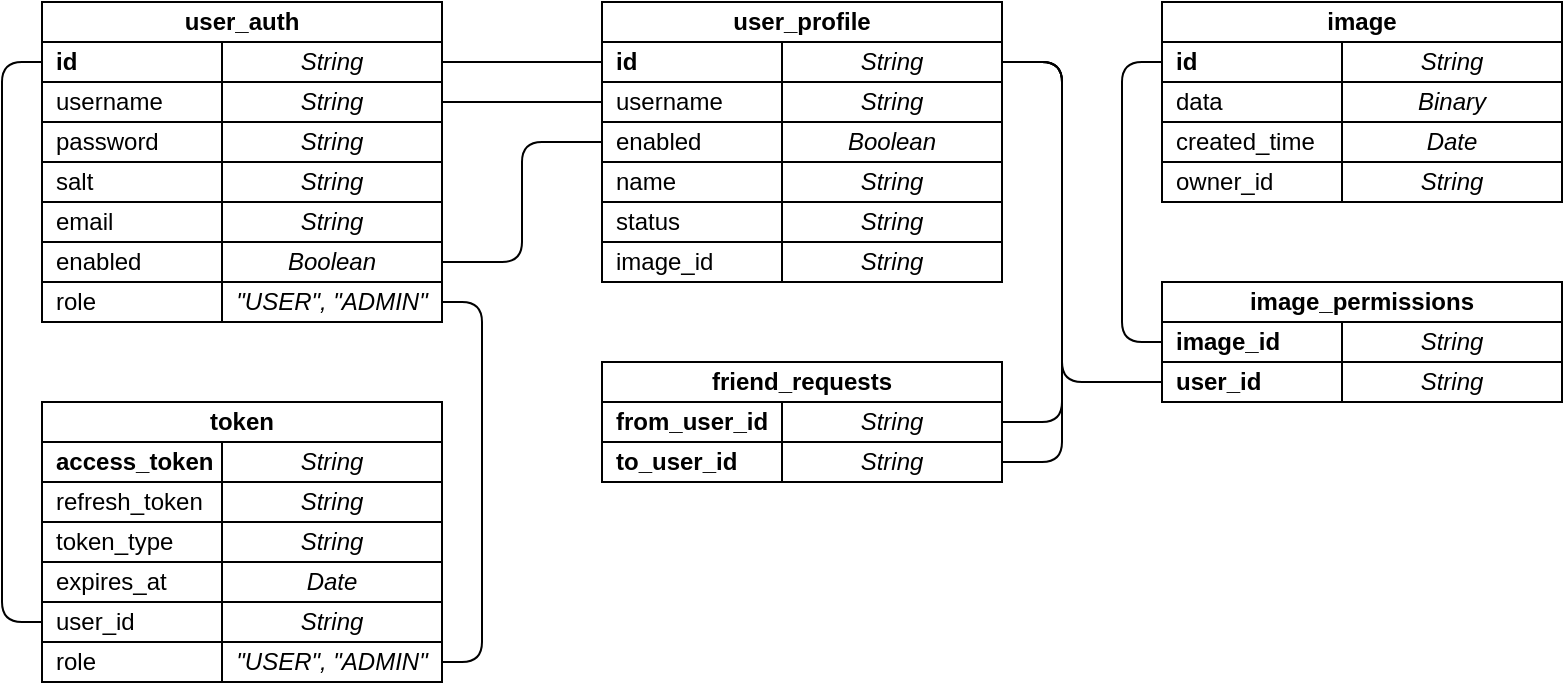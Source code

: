 <mxfile version="20.3.0" type="device"><diagram id="skyB6q6BRRAA29wVL2xn" name="Страница 1"><mxGraphModel dx="948" dy="544" grid="1" gridSize="10" guides="1" tooltips="1" connect="1" arrows="1" fold="1" page="1" pageScale="1" pageWidth="827" pageHeight="1169" math="0" shadow="0"><root><mxCell id="0"/><mxCell id="1" parent="0"/><mxCell id="R0LKcXxf1loNDlZdEOaP-101" style="edgeStyle=orthogonalEdgeStyle;rounded=1;orthogonalLoop=1;jettySize=auto;html=1;exitX=0;exitY=0.5;exitDx=0;exitDy=0;entryX=0;entryY=0.5;entryDx=0;entryDy=0;endArrow=none;endFill=0;" edge="1" parent="1" source="o3dYbopEb7aljcyI0qQh-1" target="R0LKcXxf1loNDlZdEOaP-94"><mxGeometry relative="1" as="geometry"/></mxCell><mxCell id="o3dYbopEb7aljcyI0qQh-1" value="&lt;b&gt;id&lt;/b&gt;" style="rounded=0;whiteSpace=wrap;html=1;align=left;spacingLeft=5;" parent="1" vertex="1"><mxGeometry x="200" y="220" width="90" height="20" as="geometry"/></mxCell><mxCell id="R0LKcXxf1loNDlZdEOaP-77" style="edgeStyle=orthogonalEdgeStyle;rounded=1;orthogonalLoop=1;jettySize=auto;html=1;exitX=1;exitY=0.5;exitDx=0;exitDy=0;entryX=0;entryY=0.5;entryDx=0;entryDy=0;endArrow=none;endFill=0;" edge="1" parent="1" source="R0LKcXxf1loNDlZdEOaP-4" target="R0LKcXxf1loNDlZdEOaP-17"><mxGeometry relative="1" as="geometry"/></mxCell><mxCell id="R0LKcXxf1loNDlZdEOaP-4" value="String" style="rounded=0;whiteSpace=wrap;html=1;spacingLeft=0;fontStyle=2" vertex="1" parent="1"><mxGeometry x="290" y="220" width="110" height="20" as="geometry"/></mxCell><mxCell id="R0LKcXxf1loNDlZdEOaP-5" value="username" style="rounded=0;whiteSpace=wrap;html=1;align=left;spacingLeft=5;" vertex="1" parent="1"><mxGeometry x="200" y="240" width="90" height="20" as="geometry"/></mxCell><mxCell id="R0LKcXxf1loNDlZdEOaP-78" style="edgeStyle=orthogonalEdgeStyle;rounded=1;orthogonalLoop=1;jettySize=auto;html=1;exitX=1;exitY=0.5;exitDx=0;exitDy=0;entryX=0;entryY=0.5;entryDx=0;entryDy=0;endArrow=none;endFill=0;" edge="1" parent="1" source="R0LKcXxf1loNDlZdEOaP-6" target="R0LKcXxf1loNDlZdEOaP-19"><mxGeometry relative="1" as="geometry"/></mxCell><mxCell id="R0LKcXxf1loNDlZdEOaP-6" value="String" style="rounded=0;whiteSpace=wrap;html=1;spacingLeft=0;fontStyle=2" vertex="1" parent="1"><mxGeometry x="290" y="240" width="110" height="20" as="geometry"/></mxCell><mxCell id="R0LKcXxf1loNDlZdEOaP-7" value="password" style="rounded=0;whiteSpace=wrap;html=1;align=left;spacingLeft=5;" vertex="1" parent="1"><mxGeometry x="200" y="260" width="90" height="20" as="geometry"/></mxCell><mxCell id="R0LKcXxf1loNDlZdEOaP-8" value="String" style="rounded=0;whiteSpace=wrap;html=1;spacingLeft=0;fontStyle=2" vertex="1" parent="1"><mxGeometry x="290" y="260" width="110" height="20" as="geometry"/></mxCell><mxCell id="R0LKcXxf1loNDlZdEOaP-9" value="salt" style="rounded=0;whiteSpace=wrap;html=1;align=left;spacingLeft=5;" vertex="1" parent="1"><mxGeometry x="200" y="280" width="90" height="20" as="geometry"/></mxCell><mxCell id="R0LKcXxf1loNDlZdEOaP-10" value="String" style="rounded=0;whiteSpace=wrap;html=1;spacingLeft=0;fontStyle=2" vertex="1" parent="1"><mxGeometry x="290" y="280" width="110" height="20" as="geometry"/></mxCell><mxCell id="R0LKcXxf1loNDlZdEOaP-11" value="email" style="rounded=0;whiteSpace=wrap;html=1;align=left;spacingLeft=5;" vertex="1" parent="1"><mxGeometry x="200" y="300" width="90" height="20" as="geometry"/></mxCell><mxCell id="R0LKcXxf1loNDlZdEOaP-12" value="String" style="rounded=0;whiteSpace=wrap;html=1;spacingLeft=0;fontStyle=2" vertex="1" parent="1"><mxGeometry x="290" y="300" width="110" height="20" as="geometry"/></mxCell><mxCell id="R0LKcXxf1loNDlZdEOaP-13" value="enabled" style="rounded=0;whiteSpace=wrap;html=1;align=left;spacingLeft=5;" vertex="1" parent="1"><mxGeometry x="200" y="320" width="90" height="20" as="geometry"/></mxCell><mxCell id="R0LKcXxf1loNDlZdEOaP-79" style="edgeStyle=orthogonalEdgeStyle;rounded=1;orthogonalLoop=1;jettySize=auto;html=1;exitX=1;exitY=0.5;exitDx=0;exitDy=0;entryX=0;entryY=0.5;entryDx=0;entryDy=0;endArrow=none;endFill=0;" edge="1" parent="1" source="R0LKcXxf1loNDlZdEOaP-14" target="R0LKcXxf1loNDlZdEOaP-21"><mxGeometry relative="1" as="geometry"/></mxCell><mxCell id="R0LKcXxf1loNDlZdEOaP-14" value="Boolean" style="rounded=0;whiteSpace=wrap;html=1;spacingLeft=0;fontStyle=2" vertex="1" parent="1"><mxGeometry x="290" y="320" width="110" height="20" as="geometry"/></mxCell><mxCell id="R0LKcXxf1loNDlZdEOaP-15" value="role" style="rounded=0;whiteSpace=wrap;html=1;align=left;spacingLeft=5;" vertex="1" parent="1"><mxGeometry x="200" y="340" width="90" height="20" as="geometry"/></mxCell><mxCell id="R0LKcXxf1loNDlZdEOaP-102" style="edgeStyle=orthogonalEdgeStyle;rounded=1;orthogonalLoop=1;jettySize=auto;html=1;exitX=1;exitY=0.5;exitDx=0;exitDy=0;entryX=1;entryY=0.5;entryDx=0;entryDy=0;endArrow=none;endFill=0;" edge="1" parent="1" source="R0LKcXxf1loNDlZdEOaP-16" target="R0LKcXxf1loNDlZdEOaP-99"><mxGeometry relative="1" as="geometry"><Array as="points"><mxPoint x="420" y="350"/><mxPoint x="420" y="530"/></Array></mxGeometry></mxCell><mxCell id="R0LKcXxf1loNDlZdEOaP-16" value="&quot;USER&quot;, &quot;ADMIN&quot;" style="rounded=0;whiteSpace=wrap;html=1;spacingLeft=0;fontStyle=2" vertex="1" parent="1"><mxGeometry x="290" y="340" width="110" height="20" as="geometry"/></mxCell><mxCell id="R0LKcXxf1loNDlZdEOaP-17" value="&lt;b&gt;id&lt;/b&gt;" style="rounded=0;whiteSpace=wrap;html=1;align=left;spacingLeft=5;" vertex="1" parent="1"><mxGeometry x="480" y="220" width="90" height="20" as="geometry"/></mxCell><mxCell id="R0LKcXxf1loNDlZdEOaP-83" style="edgeStyle=orthogonalEdgeStyle;rounded=1;orthogonalLoop=1;jettySize=auto;html=1;exitX=1;exitY=0.5;exitDx=0;exitDy=0;entryX=0;entryY=0.5;entryDx=0;entryDy=0;endArrow=none;endFill=0;" edge="1" parent="1" source="R0LKcXxf1loNDlZdEOaP-18" target="R0LKcXxf1loNDlZdEOaP-70"><mxGeometry relative="1" as="geometry"><Array as="points"><mxPoint x="710" y="230"/><mxPoint x="710" y="390"/></Array></mxGeometry></mxCell><mxCell id="R0LKcXxf1loNDlZdEOaP-84" style="edgeStyle=orthogonalEdgeStyle;rounded=1;orthogonalLoop=1;jettySize=auto;html=1;exitX=1;exitY=0.5;exitDx=0;exitDy=0;entryX=1;entryY=0.5;entryDx=0;entryDy=0;endArrow=none;endFill=0;" edge="1" parent="1" source="R0LKcXxf1loNDlZdEOaP-18" target="R0LKcXxf1loNDlZdEOaP-34"><mxGeometry relative="1" as="geometry"><Array as="points"><mxPoint x="710" y="230"/><mxPoint x="710" y="410"/></Array></mxGeometry></mxCell><mxCell id="R0LKcXxf1loNDlZdEOaP-85" style="edgeStyle=orthogonalEdgeStyle;rounded=1;orthogonalLoop=1;jettySize=auto;html=1;exitX=1;exitY=0.5;exitDx=0;exitDy=0;entryX=1;entryY=0.5;entryDx=0;entryDy=0;endArrow=none;endFill=0;" edge="1" parent="1" source="R0LKcXxf1loNDlZdEOaP-18" target="R0LKcXxf1loNDlZdEOaP-47"><mxGeometry relative="1" as="geometry"><Array as="points"><mxPoint x="710" y="230"/><mxPoint x="710" y="430"/></Array></mxGeometry></mxCell><mxCell id="R0LKcXxf1loNDlZdEOaP-18" value="String" style="rounded=0;whiteSpace=wrap;html=1;spacingLeft=0;fontStyle=2" vertex="1" parent="1"><mxGeometry x="570" y="220" width="110" height="20" as="geometry"/></mxCell><mxCell id="R0LKcXxf1loNDlZdEOaP-19" value="username" style="rounded=0;whiteSpace=wrap;html=1;align=left;spacingLeft=5;" vertex="1" parent="1"><mxGeometry x="480" y="240" width="90" height="20" as="geometry"/></mxCell><mxCell id="R0LKcXxf1loNDlZdEOaP-20" value="String" style="rounded=0;whiteSpace=wrap;html=1;spacingLeft=0;fontStyle=2" vertex="1" parent="1"><mxGeometry x="570" y="240" width="110" height="20" as="geometry"/></mxCell><mxCell id="R0LKcXxf1loNDlZdEOaP-21" value="enabled&lt;span style=&quot;white-space: pre;&quot;&gt;&#9;&lt;/span&gt;&lt;span style=&quot;white-space: pre;&quot;&gt;&#9;&lt;/span&gt;" style="rounded=0;whiteSpace=wrap;html=1;align=left;spacingLeft=5;" vertex="1" parent="1"><mxGeometry x="480" y="260" width="90" height="20" as="geometry"/></mxCell><mxCell id="R0LKcXxf1loNDlZdEOaP-22" value="Boolean" style="rounded=0;whiteSpace=wrap;html=1;spacingLeft=0;fontStyle=2" vertex="1" parent="1"><mxGeometry x="570" y="260" width="110" height="20" as="geometry"/></mxCell><mxCell id="R0LKcXxf1loNDlZdEOaP-23" value="name" style="rounded=0;whiteSpace=wrap;html=1;align=left;spacingLeft=5;" vertex="1" parent="1"><mxGeometry x="480" y="280" width="90" height="20" as="geometry"/></mxCell><mxCell id="R0LKcXxf1loNDlZdEOaP-24" value="String" style="rounded=0;whiteSpace=wrap;html=1;spacingLeft=0;fontStyle=2" vertex="1" parent="1"><mxGeometry x="570" y="280" width="110" height="20" as="geometry"/></mxCell><mxCell id="R0LKcXxf1loNDlZdEOaP-25" value="status" style="rounded=0;whiteSpace=wrap;html=1;align=left;spacingLeft=5;" vertex="1" parent="1"><mxGeometry x="480" y="300" width="90" height="20" as="geometry"/></mxCell><mxCell id="R0LKcXxf1loNDlZdEOaP-26" value="String" style="rounded=0;whiteSpace=wrap;html=1;spacingLeft=0;fontStyle=2" vertex="1" parent="1"><mxGeometry x="570" y="300" width="110" height="20" as="geometry"/></mxCell><mxCell id="R0LKcXxf1loNDlZdEOaP-27" value="image_id" style="rounded=0;whiteSpace=wrap;html=1;align=left;spacingLeft=5;" vertex="1" parent="1"><mxGeometry x="480" y="320" width="90" height="20" as="geometry"/></mxCell><mxCell id="R0LKcXxf1loNDlZdEOaP-28" value="String" style="rounded=0;whiteSpace=wrap;html=1;spacingLeft=0;fontStyle=2" vertex="1" parent="1"><mxGeometry x="570" y="320" width="110" height="20" as="geometry"/></mxCell><mxCell id="R0LKcXxf1loNDlZdEOaP-31" value="user_auth" style="rounded=0;whiteSpace=wrap;html=1;fontStyle=1" vertex="1" parent="1"><mxGeometry x="200" y="200" width="200" height="20" as="geometry"/></mxCell><mxCell id="R0LKcXxf1loNDlZdEOaP-32" value="user_profile" style="rounded=0;whiteSpace=wrap;html=1;fontStyle=1" vertex="1" parent="1"><mxGeometry x="480" y="200" width="200" height="20" as="geometry"/></mxCell><mxCell id="R0LKcXxf1loNDlZdEOaP-33" value="&lt;b&gt;from_user_id&lt;/b&gt;" style="rounded=0;whiteSpace=wrap;html=1;align=left;spacingLeft=5;" vertex="1" parent="1"><mxGeometry x="480" y="400" width="90" height="20" as="geometry"/></mxCell><mxCell id="R0LKcXxf1loNDlZdEOaP-34" value="String" style="rounded=0;whiteSpace=wrap;html=1;spacingLeft=0;fontStyle=2" vertex="1" parent="1"><mxGeometry x="570" y="400" width="110" height="20" as="geometry"/></mxCell><mxCell id="R0LKcXxf1loNDlZdEOaP-45" value="friend_requests" style="rounded=0;whiteSpace=wrap;html=1;fontStyle=1" vertex="1" parent="1"><mxGeometry x="480" y="380" width="200" height="20" as="geometry"/></mxCell><mxCell id="R0LKcXxf1loNDlZdEOaP-46" value="&lt;b&gt;to_user_id&lt;/b&gt;" style="rounded=0;whiteSpace=wrap;html=1;align=left;spacingLeft=5;" vertex="1" parent="1"><mxGeometry x="480" y="420" width="90" height="20" as="geometry"/></mxCell><mxCell id="R0LKcXxf1loNDlZdEOaP-47" value="String" style="rounded=0;whiteSpace=wrap;html=1;spacingLeft=0;fontStyle=2" vertex="1" parent="1"><mxGeometry x="570" y="420" width="110" height="20" as="geometry"/></mxCell><mxCell id="R0LKcXxf1loNDlZdEOaP-80" style="edgeStyle=orthogonalEdgeStyle;rounded=1;orthogonalLoop=1;jettySize=auto;html=1;exitX=0;exitY=0.5;exitDx=0;exitDy=0;entryX=0;entryY=0.5;entryDx=0;entryDy=0;endArrow=none;endFill=0;" edge="1" parent="1" source="R0LKcXxf1loNDlZdEOaP-48" target="R0LKcXxf1loNDlZdEOaP-61"><mxGeometry relative="1" as="geometry"><Array as="points"><mxPoint x="740" y="230"/><mxPoint x="740" y="370"/></Array></mxGeometry></mxCell><mxCell id="R0LKcXxf1loNDlZdEOaP-48" value="&lt;b&gt;id&lt;/b&gt;" style="rounded=0;whiteSpace=wrap;html=1;align=left;spacingLeft=5;" vertex="1" parent="1"><mxGeometry x="760" y="220" width="90" height="20" as="geometry"/></mxCell><mxCell id="R0LKcXxf1loNDlZdEOaP-49" value="String" style="rounded=0;whiteSpace=wrap;html=1;spacingLeft=0;fontStyle=2" vertex="1" parent="1"><mxGeometry x="850" y="220" width="110" height="20" as="geometry"/></mxCell><mxCell id="R0LKcXxf1loNDlZdEOaP-50" value="data" style="rounded=0;whiteSpace=wrap;html=1;align=left;spacingLeft=5;" vertex="1" parent="1"><mxGeometry x="760" y="240" width="90" height="20" as="geometry"/></mxCell><mxCell id="R0LKcXxf1loNDlZdEOaP-51" value="Binary" style="rounded=0;whiteSpace=wrap;html=1;spacingLeft=0;fontStyle=2" vertex="1" parent="1"><mxGeometry x="850" y="240" width="110" height="20" as="geometry"/></mxCell><mxCell id="R0LKcXxf1loNDlZdEOaP-52" value="created_time" style="rounded=0;whiteSpace=wrap;html=1;align=left;spacingLeft=5;" vertex="1" parent="1"><mxGeometry x="760" y="260" width="90" height="20" as="geometry"/></mxCell><mxCell id="R0LKcXxf1loNDlZdEOaP-53" value="Date" style="rounded=0;whiteSpace=wrap;html=1;spacingLeft=0;fontStyle=2" vertex="1" parent="1"><mxGeometry x="850" y="260" width="110" height="20" as="geometry"/></mxCell><mxCell id="R0LKcXxf1loNDlZdEOaP-54" value="owner_id" style="rounded=0;whiteSpace=wrap;html=1;align=left;spacingLeft=5;" vertex="1" parent="1"><mxGeometry x="760" y="280" width="90" height="20" as="geometry"/></mxCell><mxCell id="R0LKcXxf1loNDlZdEOaP-55" value="String" style="rounded=0;whiteSpace=wrap;html=1;spacingLeft=0;fontStyle=2" vertex="1" parent="1"><mxGeometry x="850" y="280" width="110" height="20" as="geometry"/></mxCell><mxCell id="R0LKcXxf1loNDlZdEOaP-60" value="image" style="rounded=0;whiteSpace=wrap;html=1;fontStyle=1" vertex="1" parent="1"><mxGeometry x="760" y="200" width="200" height="20" as="geometry"/></mxCell><mxCell id="R0LKcXxf1loNDlZdEOaP-61" value="&lt;b&gt;image_id&lt;/b&gt;" style="rounded=0;whiteSpace=wrap;html=1;align=left;spacingLeft=5;" vertex="1" parent="1"><mxGeometry x="760" y="360" width="90" height="20" as="geometry"/></mxCell><mxCell id="R0LKcXxf1loNDlZdEOaP-62" value="String" style="rounded=0;whiteSpace=wrap;html=1;spacingLeft=0;fontStyle=2" vertex="1" parent="1"><mxGeometry x="850" y="360" width="110" height="20" as="geometry"/></mxCell><mxCell id="R0LKcXxf1loNDlZdEOaP-69" value="image_permissions" style="rounded=0;whiteSpace=wrap;html=1;fontStyle=1" vertex="1" parent="1"><mxGeometry x="760" y="340" width="200" height="20" as="geometry"/></mxCell><mxCell id="R0LKcXxf1loNDlZdEOaP-70" value="&lt;b&gt;user_id&lt;/b&gt;" style="rounded=0;whiteSpace=wrap;html=1;align=left;spacingLeft=5;" vertex="1" parent="1"><mxGeometry x="760" y="380" width="90" height="20" as="geometry"/></mxCell><mxCell id="R0LKcXxf1loNDlZdEOaP-71" value="String" style="rounded=0;whiteSpace=wrap;html=1;spacingLeft=0;fontStyle=2" vertex="1" parent="1"><mxGeometry x="850" y="380" width="110" height="20" as="geometry"/></mxCell><mxCell id="R0LKcXxf1loNDlZdEOaP-86" value="&lt;b&gt;access_token&lt;/b&gt;" style="rounded=0;whiteSpace=wrap;html=1;align=left;spacingLeft=5;" vertex="1" parent="1"><mxGeometry x="200" y="420" width="90" height="20" as="geometry"/></mxCell><mxCell id="R0LKcXxf1loNDlZdEOaP-87" value="String" style="rounded=0;whiteSpace=wrap;html=1;spacingLeft=0;fontStyle=2" vertex="1" parent="1"><mxGeometry x="290" y="420" width="110" height="20" as="geometry"/></mxCell><mxCell id="R0LKcXxf1loNDlZdEOaP-88" value="refresh_token" style="rounded=0;whiteSpace=wrap;html=1;align=left;spacingLeft=5;" vertex="1" parent="1"><mxGeometry x="200" y="440" width="90" height="20" as="geometry"/></mxCell><mxCell id="R0LKcXxf1loNDlZdEOaP-89" value="String" style="rounded=0;whiteSpace=wrap;html=1;spacingLeft=0;fontStyle=2" vertex="1" parent="1"><mxGeometry x="290" y="440" width="110" height="20" as="geometry"/></mxCell><mxCell id="R0LKcXxf1loNDlZdEOaP-90" value="token_type" style="rounded=0;whiteSpace=wrap;html=1;align=left;spacingLeft=5;" vertex="1" parent="1"><mxGeometry x="200" y="460" width="90" height="20" as="geometry"/></mxCell><mxCell id="R0LKcXxf1loNDlZdEOaP-91" value="String" style="rounded=0;whiteSpace=wrap;html=1;spacingLeft=0;fontStyle=2" vertex="1" parent="1"><mxGeometry x="290" y="460" width="110" height="20" as="geometry"/></mxCell><mxCell id="R0LKcXxf1loNDlZdEOaP-92" value="expires_at" style="rounded=0;whiteSpace=wrap;html=1;align=left;spacingLeft=5;" vertex="1" parent="1"><mxGeometry x="200" y="480" width="90" height="20" as="geometry"/></mxCell><mxCell id="R0LKcXxf1loNDlZdEOaP-93" value="Date" style="rounded=0;whiteSpace=wrap;html=1;spacingLeft=0;fontStyle=2" vertex="1" parent="1"><mxGeometry x="290" y="480" width="110" height="20" as="geometry"/></mxCell><mxCell id="R0LKcXxf1loNDlZdEOaP-94" value="user_id" style="rounded=0;whiteSpace=wrap;html=1;align=left;spacingLeft=5;" vertex="1" parent="1"><mxGeometry x="200" y="500" width="90" height="20" as="geometry"/></mxCell><mxCell id="R0LKcXxf1loNDlZdEOaP-95" value="String" style="rounded=0;whiteSpace=wrap;html=1;spacingLeft=0;fontStyle=2" vertex="1" parent="1"><mxGeometry x="290" y="500" width="110" height="20" as="geometry"/></mxCell><mxCell id="R0LKcXxf1loNDlZdEOaP-98" value="role" style="rounded=0;whiteSpace=wrap;html=1;align=left;spacingLeft=5;" vertex="1" parent="1"><mxGeometry x="200" y="520" width="90" height="20" as="geometry"/></mxCell><mxCell id="R0LKcXxf1loNDlZdEOaP-99" value="&quot;USER&quot;, &quot;ADMIN&quot;" style="rounded=0;whiteSpace=wrap;html=1;spacingLeft=0;fontStyle=2" vertex="1" parent="1"><mxGeometry x="290" y="520" width="110" height="20" as="geometry"/></mxCell><mxCell id="R0LKcXxf1loNDlZdEOaP-100" value="token" style="rounded=0;whiteSpace=wrap;html=1;fontStyle=1" vertex="1" parent="1"><mxGeometry x="200" y="400" width="200" height="20" as="geometry"/></mxCell></root></mxGraphModel></diagram></mxfile>